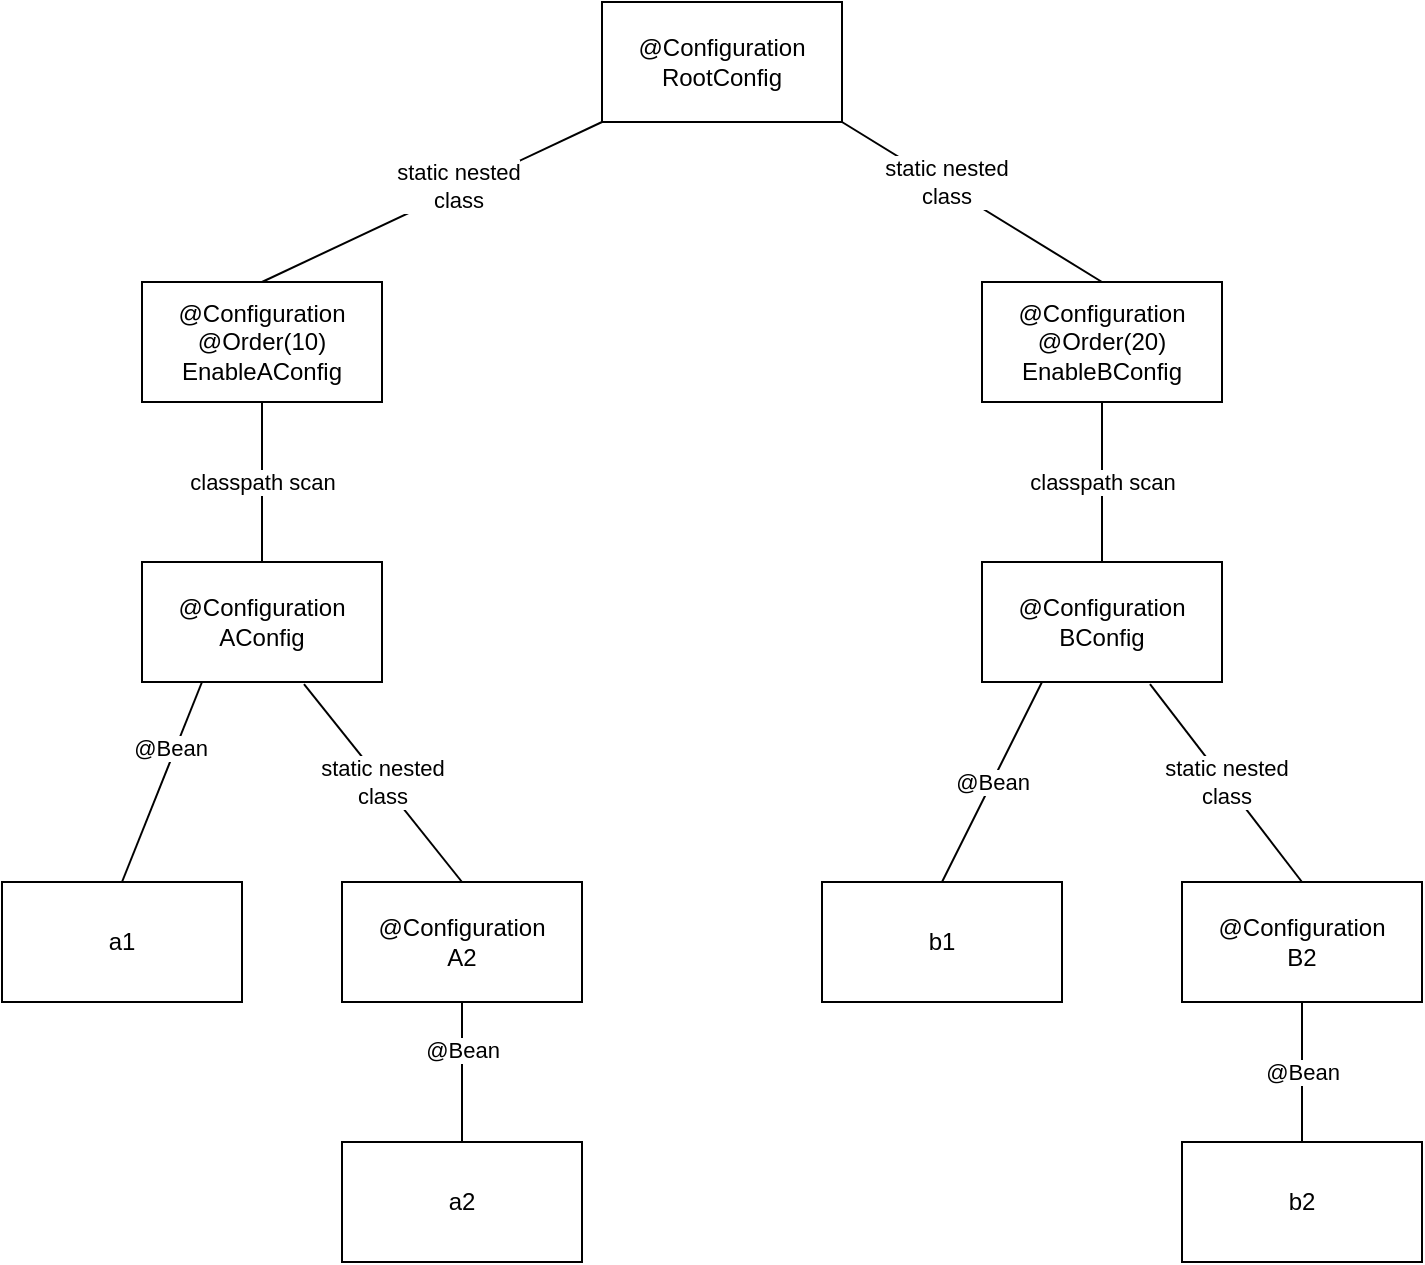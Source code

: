 <mxfile version="21.5.0" type="device">
  <diagram name="Page-1" id="gL6UpZue4-Y7gqrIG5FI">
    <mxGraphModel dx="2062" dy="753" grid="1" gridSize="10" guides="1" tooltips="1" connect="1" arrows="1" fold="1" page="1" pageScale="1" pageWidth="850" pageHeight="1100" math="0" shadow="0">
      <root>
        <mxCell id="0" />
        <mxCell id="1" parent="0" />
        <mxCell id="ZMqs0MVgqctCKB6G0gvM-1" value="@Configuration&lt;br&gt;RootConfig" style="rounded=0;whiteSpace=wrap;html=1;" parent="1" vertex="1">
          <mxGeometry x="390" y="30" width="120" height="60" as="geometry" />
        </mxCell>
        <mxCell id="ZMqs0MVgqctCKB6G0gvM-3" value="&lt;div&gt;@Configuration&lt;/div&gt;&lt;div&gt;@Order(20)&lt;br&gt;&lt;/div&gt;EnableBConfig" style="rounded=0;whiteSpace=wrap;html=1;" parent="1" vertex="1">
          <mxGeometry x="580" y="170" width="120" height="60" as="geometry" />
        </mxCell>
        <mxCell id="ZMqs0MVgqctCKB6G0gvM-7" value="" style="endArrow=none;html=1;rounded=0;exitX=1;exitY=1;exitDx=0;exitDy=0;entryX=0.5;entryY=0;entryDx=0;entryDy=0;" parent="1" source="ZMqs0MVgqctCKB6G0gvM-1" target="ZMqs0MVgqctCKB6G0gvM-3" edge="1">
          <mxGeometry width="50" height="50" relative="1" as="geometry">
            <mxPoint x="460" y="410" as="sourcePoint" />
            <mxPoint x="510" y="360" as="targetPoint" />
          </mxGeometry>
        </mxCell>
        <mxCell id="ZMqs0MVgqctCKB6G0gvM-8" value="&lt;div&gt;static nested&lt;/div&gt;&lt;div&gt;class&lt;/div&gt;" style="edgeLabel;html=1;align=center;verticalAlign=middle;resizable=0;points=[];" parent="ZMqs0MVgqctCKB6G0gvM-7" vertex="1" connectable="0">
          <mxGeometry x="-0.212" y="2" relative="1" as="geometry">
            <mxPoint as="offset" />
          </mxGeometry>
        </mxCell>
        <mxCell id="ZMqs0MVgqctCKB6G0gvM-11" value="@Configuration&lt;br&gt;BConfig" style="rounded=0;whiteSpace=wrap;html=1;" parent="1" vertex="1">
          <mxGeometry x="580" y="310" width="120" height="60" as="geometry" />
        </mxCell>
        <mxCell id="ZMqs0MVgqctCKB6G0gvM-15" value="classpath scan" style="endArrow=none;html=1;rounded=0;exitX=0.5;exitY=1;exitDx=0;exitDy=0;entryX=0.5;entryY=0;entryDx=0;entryDy=0;" parent="1" source="ZMqs0MVgqctCKB6G0gvM-3" target="ZMqs0MVgqctCKB6G0gvM-11" edge="1">
          <mxGeometry width="50" height="50" relative="1" as="geometry">
            <mxPoint x="460" y="420" as="sourcePoint" />
            <mxPoint x="510" y="370" as="targetPoint" />
          </mxGeometry>
        </mxCell>
        <mxCell id="ZMqs0MVgqctCKB6G0gvM-24" value="@Configuration&lt;br&gt;B2" style="rounded=0;whiteSpace=wrap;html=1;" parent="1" vertex="1">
          <mxGeometry x="680" y="470" width="120" height="60" as="geometry" />
        </mxCell>
        <mxCell id="ZMqs0MVgqctCKB6G0gvM-44" value="&lt;div&gt;@Configuration&lt;/div&gt;&lt;div&gt;@Order(10)&lt;br&gt;&lt;/div&gt;EnableAConfig" style="rounded=0;whiteSpace=wrap;html=1;" parent="1" vertex="1">
          <mxGeometry x="160" y="170" width="120" height="60" as="geometry" />
        </mxCell>
        <mxCell id="ZMqs0MVgqctCKB6G0gvM-46" value="@Configuration&lt;br&gt;AConfig" style="rounded=0;whiteSpace=wrap;html=1;" parent="1" vertex="1">
          <mxGeometry x="160" y="310" width="120" height="60" as="geometry" />
        </mxCell>
        <mxCell id="ZMqs0MVgqctCKB6G0gvM-47" value="classpath scan" style="endArrow=none;html=1;rounded=0;exitX=0.5;exitY=1;exitDx=0;exitDy=0;entryX=0.5;entryY=0;entryDx=0;entryDy=0;" parent="1" source="ZMqs0MVgqctCKB6G0gvM-44" target="ZMqs0MVgqctCKB6G0gvM-46" edge="1">
          <mxGeometry width="50" height="50" relative="1" as="geometry">
            <mxPoint x="40" y="420" as="sourcePoint" />
            <mxPoint x="90" y="370" as="targetPoint" />
          </mxGeometry>
        </mxCell>
        <mxCell id="ZMqs0MVgqctCKB6G0gvM-49" value="@Configuration&lt;br&gt;A2" style="rounded=0;whiteSpace=wrap;html=1;" parent="1" vertex="1">
          <mxGeometry x="260" y="470" width="120" height="60" as="geometry" />
        </mxCell>
        <mxCell id="ZMqs0MVgqctCKB6G0gvM-52" value="" style="endArrow=none;html=1;rounded=0;entryX=0;entryY=1;entryDx=0;entryDy=0;exitX=0.5;exitY=0;exitDx=0;exitDy=0;" parent="1" source="ZMqs0MVgqctCKB6G0gvM-44" target="ZMqs0MVgqctCKB6G0gvM-1" edge="1">
          <mxGeometry width="50" height="50" relative="1" as="geometry">
            <mxPoint x="230" y="550" as="sourcePoint" />
            <mxPoint x="280" y="500" as="targetPoint" />
          </mxGeometry>
        </mxCell>
        <mxCell id="ZMqs0MVgqctCKB6G0gvM-53" value="static nested&lt;br&gt;class" style="edgeLabel;html=1;align=center;verticalAlign=middle;resizable=0;points=[];" parent="ZMqs0MVgqctCKB6G0gvM-52" vertex="1" connectable="0">
          <mxGeometry x="0.168" y="2" relative="1" as="geometry">
            <mxPoint as="offset" />
          </mxGeometry>
        </mxCell>
        <mxCell id="ZMqs0MVgqctCKB6G0gvM-62" value="static nested&lt;br&gt;class" style="endArrow=none;html=1;rounded=0;entryX=0.675;entryY=1.017;entryDx=0;entryDy=0;entryPerimeter=0;exitX=0.5;exitY=0;exitDx=0;exitDy=0;" parent="1" source="ZMqs0MVgqctCKB6G0gvM-49" target="ZMqs0MVgqctCKB6G0gvM-46" edge="1">
          <mxGeometry width="50" height="50" relative="1" as="geometry">
            <mxPoint x="380" y="470" as="sourcePoint" />
            <mxPoint x="430" y="420" as="targetPoint" />
          </mxGeometry>
        </mxCell>
        <mxCell id="ZMqs0MVgqctCKB6G0gvM-64" value="static nested&lt;br&gt;class" style="endArrow=none;html=1;rounded=0;entryX=0.7;entryY=1.017;entryDx=0;entryDy=0;entryPerimeter=0;exitX=0.5;exitY=0;exitDx=0;exitDy=0;" parent="1" source="ZMqs0MVgqctCKB6G0gvM-24" target="ZMqs0MVgqctCKB6G0gvM-11" edge="1">
          <mxGeometry width="50" height="50" relative="1" as="geometry">
            <mxPoint x="440" y="390" as="sourcePoint" />
            <mxPoint x="490" y="340" as="targetPoint" />
          </mxGeometry>
        </mxCell>
        <mxCell id="ZMqs0MVgqctCKB6G0gvM-65" value="a1" style="rounded=0;whiteSpace=wrap;html=1;" parent="1" vertex="1">
          <mxGeometry x="90" y="470" width="120" height="60" as="geometry" />
        </mxCell>
        <mxCell id="ZMqs0MVgqctCKB6G0gvM-66" value="a2" style="rounded=0;whiteSpace=wrap;html=1;" parent="1" vertex="1">
          <mxGeometry x="260" y="600" width="120" height="60" as="geometry" />
        </mxCell>
        <mxCell id="ZMqs0MVgqctCKB6G0gvM-67" value="b1" style="rounded=0;whiteSpace=wrap;html=1;" parent="1" vertex="1">
          <mxGeometry x="500" y="470" width="120" height="60" as="geometry" />
        </mxCell>
        <mxCell id="ZMqs0MVgqctCKB6G0gvM-68" value="b2" style="rounded=0;whiteSpace=wrap;html=1;" parent="1" vertex="1">
          <mxGeometry x="680" y="600" width="120" height="60" as="geometry" />
        </mxCell>
        <mxCell id="ZMqs0MVgqctCKB6G0gvM-69" value="" style="endArrow=none;html=1;rounded=0;exitX=0.5;exitY=0;exitDx=0;exitDy=0;entryX=0.25;entryY=1;entryDx=0;entryDy=0;" parent="1" source="ZMqs0MVgqctCKB6G0gvM-65" target="ZMqs0MVgqctCKB6G0gvM-46" edge="1">
          <mxGeometry width="50" height="50" relative="1" as="geometry">
            <mxPoint x="450" y="430" as="sourcePoint" />
            <mxPoint x="140" y="530" as="targetPoint" />
          </mxGeometry>
        </mxCell>
        <mxCell id="ZMqs0MVgqctCKB6G0gvM-72" value="@Bean" style="edgeLabel;html=1;align=center;verticalAlign=middle;resizable=0;points=[];" parent="ZMqs0MVgqctCKB6G0gvM-69" vertex="1" connectable="0">
          <mxGeometry x="0.314" y="3" relative="1" as="geometry">
            <mxPoint as="offset" />
          </mxGeometry>
        </mxCell>
        <mxCell id="ZMqs0MVgqctCKB6G0gvM-70" value="" style="endArrow=none;html=1;rounded=0;exitX=0.5;exitY=0;exitDx=0;exitDy=0;entryX=0.5;entryY=1;entryDx=0;entryDy=0;" parent="1" source="ZMqs0MVgqctCKB6G0gvM-66" target="ZMqs0MVgqctCKB6G0gvM-49" edge="1">
          <mxGeometry width="50" height="50" relative="1" as="geometry">
            <mxPoint x="450" y="430" as="sourcePoint" />
            <mxPoint x="500" y="380" as="targetPoint" />
          </mxGeometry>
        </mxCell>
        <mxCell id="ZMqs0MVgqctCKB6G0gvM-73" value="@Bean" style="edgeLabel;html=1;align=center;verticalAlign=middle;resizable=0;points=[];" parent="ZMqs0MVgqctCKB6G0gvM-70" vertex="1" connectable="0">
          <mxGeometry x="0.314" relative="1" as="geometry">
            <mxPoint as="offset" />
          </mxGeometry>
        </mxCell>
        <mxCell id="ZMqs0MVgqctCKB6G0gvM-71" value="@Bean" style="endArrow=none;html=1;rounded=0;exitX=0.5;exitY=0;exitDx=0;exitDy=0;entryX=0.25;entryY=1;entryDx=0;entryDy=0;" parent="1" source="ZMqs0MVgqctCKB6G0gvM-67" target="ZMqs0MVgqctCKB6G0gvM-11" edge="1">
          <mxGeometry width="50" height="50" relative="1" as="geometry">
            <mxPoint x="450" y="430" as="sourcePoint" />
            <mxPoint x="560" y="530" as="targetPoint" />
          </mxGeometry>
        </mxCell>
        <mxCell id="ZMqs0MVgqctCKB6G0gvM-75" value="@Bean" style="endArrow=none;html=1;rounded=0;entryX=0.5;entryY=1;entryDx=0;entryDy=0;" parent="1" source="ZMqs0MVgqctCKB6G0gvM-68" target="ZMqs0MVgqctCKB6G0gvM-24" edge="1">
          <mxGeometry width="50" height="50" relative="1" as="geometry">
            <mxPoint x="450" y="430" as="sourcePoint" />
            <mxPoint x="500" y="380" as="targetPoint" />
          </mxGeometry>
        </mxCell>
      </root>
    </mxGraphModel>
  </diagram>
</mxfile>
